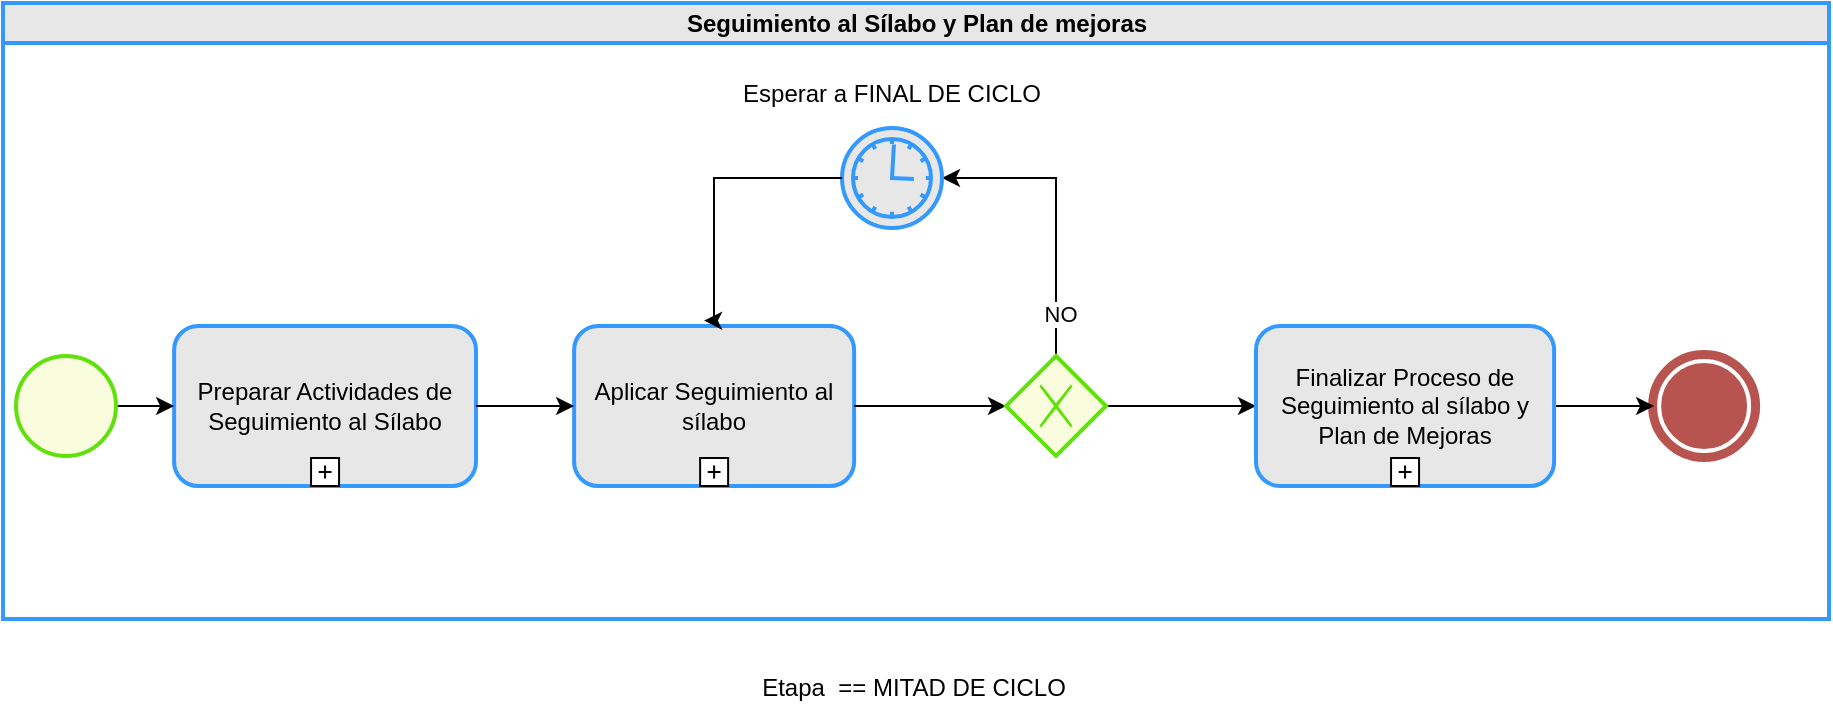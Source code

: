 <mxfile version="13.7.3" type="device" pages="5"><diagram id="IKxGH2UoOWQWnltnmnks" name="Seguimiento al sílabo y Plan de mejoras"><mxGraphModel dx="2322" dy="816" grid="1" gridSize="10" guides="1" tooltips="1" connect="1" arrows="1" fold="1" page="1" pageScale="1" pageWidth="1100" pageHeight="850" math="0" shadow="0"><root><mxCell id="0"/><mxCell id="1" parent="0"/><mxCell id="EH-YLHYIitypVHS_qxho-3" value="" style="edgeStyle=orthogonalEdgeStyle;rounded=0;orthogonalLoop=1;jettySize=auto;html=1;" edge="1" parent="1" source="OhJ2jLajbftN1xeP7L_5-28"><mxGeometry relative="1" as="geometry"><mxPoint x="520.0" y="725" as="targetPoint"/></mxGeometry></mxCell><mxCell id="OhJ2jLajbftN1xeP7L_5-30" value="" style="edgeStyle=orthogonalEdgeStyle;rounded=0;orthogonalLoop=1;jettySize=auto;html=1;" edge="1" parent="1" source="OhJ2jLajbftN1xeP7L_5-25"><mxGeometry relative="1" as="geometry"><mxPoint x="280.0" y="725" as="targetPoint"/></mxGeometry></mxCell><mxCell id="MgSODzm9EE8TZpn6pGw8-10" value="Seguimiento al Sílabo y Plan de mejoras" style="swimlane;html=1;horizontal=0;startSize=20;strokeColor=#3399FF;strokeWidth=2;fillColor=#E7E7E7;rotation=90;" vertex="1" parent="1"><mxGeometry x="-554" y="-174" width="308" height="913" as="geometry"/></mxCell><mxCell id="a1gB9JvP8YPTbGxJDpz3-1" value="Preparar Actividades de Seguimiento al Sílabo" style="html=1;whiteSpace=wrap;rounded=1;dropTarget=0;strokeWidth=2;fillColor=#E7E7E7;strokeColor=#3399FF;" vertex="1" parent="MgSODzm9EE8TZpn6pGw8-10"><mxGeometry x="-216.94" y="464" width="150.94" height="80" as="geometry"/></mxCell><mxCell id="a1gB9JvP8YPTbGxJDpz3-2" value="" style="html=1;shape=plus;outlineConnect=0;" vertex="1" parent="a1gB9JvP8YPTbGxJDpz3-1"><mxGeometry x="0.5" y="1" width="14" height="14" relative="1" as="geometry"><mxPoint x="-7" y="-14" as="offset"/></mxGeometry></mxCell><mxCell id="qiOkkO3MR0LuPnzLeqQk-10" style="edgeStyle=orthogonalEdgeStyle;rounded=0;orthogonalLoop=1;jettySize=auto;html=1;entryX=0;entryY=0.5;entryDx=0;entryDy=0;" edge="1" parent="MgSODzm9EE8TZpn6pGw8-10" source="m_9Prw_WWTs4vuEKsl4U-1" target="a1gB9JvP8YPTbGxJDpz3-1"><mxGeometry relative="1" as="geometry"/></mxCell><mxCell id="m_9Prw_WWTs4vuEKsl4U-1" value="" style="shape=mxgraph.bpmn.shape;html=1;verticalLabelPosition=bottom;labelBackgroundColor=#ffffff;verticalAlign=top;align=center;perimeter=ellipsePerimeter;outlineConnect=0;outline=standard;symbol=general;strokeColor=#60e10b;fillColor=#F9FDDD;strokeWidth=2;" vertex="1" parent="MgSODzm9EE8TZpn6pGw8-10"><mxGeometry x="-296.0" y="479" width="50" height="50" as="geometry"/></mxCell><mxCell id="MgSODzm9EE8TZpn6pGw8-3" value="Aplicar Seguimiento al sílabo" style="html=1;whiteSpace=wrap;rounded=1;dropTarget=0;strokeWidth=2;fillColor=#E7E7E7;strokeColor=#3399FF;" vertex="1" parent="MgSODzm9EE8TZpn6pGw8-10"><mxGeometry x="-16.94" y="464" width="140" height="80" as="geometry"/></mxCell><mxCell id="MgSODzm9EE8TZpn6pGw8-4" value="" style="html=1;shape=plus;outlineConnect=0;" vertex="1" parent="MgSODzm9EE8TZpn6pGw8-3"><mxGeometry x="0.5" y="1" width="14" height="14" relative="1" as="geometry"><mxPoint x="-7" y="-14" as="offset"/></mxGeometry></mxCell><mxCell id="MgSODzm9EE8TZpn6pGw8-5" value="" style="edgeStyle=orthogonalEdgeStyle;rounded=0;orthogonalLoop=1;jettySize=auto;html=1;" edge="1" parent="MgSODzm9EE8TZpn6pGw8-10" source="a1gB9JvP8YPTbGxJDpz3-1" target="MgSODzm9EE8TZpn6pGw8-3"><mxGeometry relative="1" as="geometry"/></mxCell><mxCell id="m_9Prw_WWTs4vuEKsl4U-2" value="" style="shape=mxgraph.bpmn.shape;html=1;verticalLabelPosition=bottom;labelBackgroundColor=#ffffff;verticalAlign=top;align=center;perimeter=ellipsePerimeter;outlineConnect=0;outline=end;symbol=terminate;strokeWidth=2;strokeColor=#B85450;" vertex="1" parent="MgSODzm9EE8TZpn6pGw8-10"><mxGeometry x="523.06" y="479" width="50" height="50" as="geometry"/></mxCell><mxCell id="MgSODzm9EE8TZpn6pGw8-27" value="" style="edgeStyle=orthogonalEdgeStyle;rounded=0;orthogonalLoop=1;jettySize=auto;html=1;entryX=0;entryY=0.5;entryDx=0;entryDy=0;" edge="1" parent="MgSODzm9EE8TZpn6pGw8-10" source="MgSODzm9EE8TZpn6pGw8-3" target="06LZFn6PJmUg5_n0llEs-1"><mxGeometry relative="1" as="geometry"><mxPoint x="156.0" y="577.0" as="targetPoint"/></mxGeometry></mxCell><mxCell id="qiOkkO3MR0LuPnzLeqQk-3" style="edgeStyle=orthogonalEdgeStyle;rounded=0;orthogonalLoop=1;jettySize=auto;html=1;entryX=1;entryY=0.5;entryDx=0;entryDy=0;" edge="1" parent="MgSODzm9EE8TZpn6pGw8-10" source="06LZFn6PJmUg5_n0llEs-1" target="qiOkkO3MR0LuPnzLeqQk-2"><mxGeometry relative="1" as="geometry"><Array as="points"><mxPoint x="224" y="390"/></Array></mxGeometry></mxCell><mxCell id="qiOkkO3MR0LuPnzLeqQk-6" value="NO" style="edgeLabel;html=1;align=center;verticalAlign=middle;resizable=0;points=[];" vertex="1" connectable="0" parent="qiOkkO3MR0LuPnzLeqQk-3"><mxGeometry x="-0.71" y="-2" relative="1" as="geometry"><mxPoint as="offset"/></mxGeometry></mxCell><mxCell id="qiOkkO3MR0LuPnzLeqQk-9" style="edgeStyle=orthogonalEdgeStyle;rounded=0;orthogonalLoop=1;jettySize=auto;html=1;entryX=0;entryY=0.5;entryDx=0;entryDy=0;" edge="1" parent="MgSODzm9EE8TZpn6pGw8-10" source="06LZFn6PJmUg5_n0llEs-1" target="06LZFn6PJmUg5_n0llEs-2"><mxGeometry relative="1" as="geometry"/></mxCell><mxCell id="06LZFn6PJmUg5_n0llEs-1" value="" style="shape=mxgraph.bpmn.shape;html=1;verticalLabelPosition=bottom;labelBackgroundColor=#ffffff;verticalAlign=top;align=center;perimeter=rhombusPerimeter;background=gateway;outlineConnect=0;outline=none;symbol=exclusiveGw;strokeWidth=2;strokeColor=#60E10B;fillColor=#F9FDDD;" vertex="1" parent="MgSODzm9EE8TZpn6pGw8-10"><mxGeometry x="199" y="479" width="50" height="50" as="geometry"/></mxCell><mxCell id="-aRW57jMmVXtDxW00YLz-3" style="edgeStyle=orthogonalEdgeStyle;rounded=0;orthogonalLoop=1;jettySize=auto;html=1;entryX=0;entryY=0.5;entryDx=0;entryDy=0;" edge="1" parent="MgSODzm9EE8TZpn6pGw8-10" source="06LZFn6PJmUg5_n0llEs-2" target="m_9Prw_WWTs4vuEKsl4U-2"><mxGeometry relative="1" as="geometry"/></mxCell><mxCell id="06LZFn6PJmUg5_n0llEs-2" value="Finalizar Proceso de Seguimiento al sílabo y Plan de Mejoras" style="html=1;whiteSpace=wrap;rounded=1;dropTarget=0;strokeWidth=2;fillColor=#E7E7E7;strokeColor=#3399FF;" vertex="1" parent="MgSODzm9EE8TZpn6pGw8-10"><mxGeometry x="324" y="464" width="149.06" height="80" as="geometry"/></mxCell><mxCell id="06LZFn6PJmUg5_n0llEs-3" value="" style="html=1;shape=plus;outlineConnect=0;" vertex="1" parent="06LZFn6PJmUg5_n0llEs-2"><mxGeometry x="0.5" y="1" width="14" height="14" relative="1" as="geometry"><mxPoint x="-7" y="-14" as="offset"/></mxGeometry></mxCell><mxCell id="3sAE6z21woPDNBN80dIU-1" value="Etapa&amp;nbsp; == MITAD DE CICLO" style="text;html=1;strokeColor=none;fillColor=none;align=center;verticalAlign=middle;whiteSpace=wrap;rounded=0;" vertex="1" parent="MgSODzm9EE8TZpn6pGw8-10"><mxGeometry x="72.94" y="632" width="160" height="25" as="geometry"/></mxCell><mxCell id="qiOkkO3MR0LuPnzLeqQk-2" value="" style="shape=mxgraph.bpmn.shape;html=1;verticalLabelPosition=bottom;labelBackgroundColor=#ffffff;verticalAlign=top;align=center;perimeter=ellipsePerimeter;outlineConnect=0;outline=eventInt;symbol=timer;strokeColor=#3399FF;strokeWidth=2;fillColor=#E7E7E7;" vertex="1" parent="MgSODzm9EE8TZpn6pGw8-10"><mxGeometry x="117" y="365" width="50" height="50" as="geometry"/></mxCell><mxCell id="qiOkkO3MR0LuPnzLeqQk-4" style="edgeStyle=orthogonalEdgeStyle;rounded=0;orthogonalLoop=1;jettySize=auto;html=1;entryX=0.464;entryY=-0.034;entryDx=0;entryDy=0;entryPerimeter=0;" edge="1" parent="MgSODzm9EE8TZpn6pGw8-10" source="qiOkkO3MR0LuPnzLeqQk-2" target="MgSODzm9EE8TZpn6pGw8-3"><mxGeometry relative="1" as="geometry"><mxPoint x="54" y="455" as="targetPoint"/><Array as="points"><mxPoint x="53" y="390"/></Array></mxGeometry></mxCell><mxCell id="qiOkkO3MR0LuPnzLeqQk-5" value="Esperar a FINAL DE CICLO" style="text;html=1;strokeColor=none;fillColor=none;align=center;verticalAlign=middle;whiteSpace=wrap;rounded=0;" vertex="1" parent="MgSODzm9EE8TZpn6pGw8-10"><mxGeometry x="57" y="334" width="170" height="27" as="geometry"/></mxCell></root></mxGraphModel></diagram><diagram id="amFEcNDRbri6bKszqdX0" name="Fase 1"><mxGraphModel dx="1018" dy="680" grid="1" gridSize="10" guides="1" tooltips="1" connect="1" arrows="1" fold="1" page="1" pageScale="1" pageWidth="1100" pageHeight="850" math="0" shadow="0"><root><mxCell id="P_D9ZZ4DqMPUkMfk8NH8-0"/><mxCell id="P_D9ZZ4DqMPUkMfk8NH8-1" parent="P_D9ZZ4DqMPUkMfk8NH8-0"/><mxCell id="JG5h8t1u5iYjXINSatAZ-4" value="&lt;span style=&quot;font-weight: 400&quot;&gt;Preparar Actividades de Seguimiento al Sílabo&lt;/span&gt;" style="swimlane;html=1;childLayout=stackLayout;resizeParent=1;resizeParentMax=0;horizontal=1;startSize=20;horizontalStack=0;" vertex="1" parent="P_D9ZZ4DqMPUkMfk8NH8-1"><mxGeometry x="40" y="40" width="720" height="400" as="geometry"/></mxCell><mxCell id="JG5h8t1u5iYjXINSatAZ-5" value="Dirección de Carrera" style="swimlane;html=1;startSize=20;horizontal=0;" vertex="1" parent="JG5h8t1u5iYjXINSatAZ-4"><mxGeometry y="20" width="720" height="170" as="geometry"/></mxCell><mxCell id="JG5h8t1u5iYjXINSatAZ-17" style="edgeStyle=orthogonalEdgeStyle;rounded=0;orthogonalLoop=1;jettySize=auto;html=1;" edge="1" parent="JG5h8t1u5iYjXINSatAZ-5" source="JG5h8t1u5iYjXINSatAZ-11" target="JG5h8t1u5iYjXINSatAZ-9"><mxGeometry relative="1" as="geometry"/></mxCell><mxCell id="JG5h8t1u5iYjXINSatAZ-11" value="" style="shape=mxgraph.bpmn.shape;html=1;verticalLabelPosition=bottom;labelBackgroundColor=#ffffff;verticalAlign=top;align=center;perimeter=ellipsePerimeter;outlineConnect=0;outline=standard;symbol=general;strokeColor=#60e10b;fillColor=#F9FDDD;strokeWidth=2;" vertex="1" parent="JG5h8t1u5iYjXINSatAZ-5"><mxGeometry x="40" y="60" width="50" height="50" as="geometry"/></mxCell><mxCell id="JG5h8t1u5iYjXINSatAZ-9" value="Notificar a los Docentes Asignados" style="html=1;whiteSpace=wrap;rounded=1;dropTarget=0;strokeWidth=2;strokeColor=#3399FF;fillColor=#E7E7E7;" vertex="1" parent="JG5h8t1u5iYjXINSatAZ-5"><mxGeometry x="180" y="40" width="120" height="90" as="geometry"/></mxCell><mxCell id="JG5h8t1u5iYjXINSatAZ-10" value="" style="shape=mxgraph.bpmn.user_task;html=1;outlineConnect=0;fontFamily=Helvetica;fontSize=12;fontColor=#000000;align=center;strokeColor=#3399FF;fillColor=#ffffff;" vertex="1" parent="JG5h8t1u5iYjXINSatAZ-9"><mxGeometry width="20" height="14" relative="1" as="geometry"><mxPoint x="7" y="7" as="offset"/></mxGeometry></mxCell><mxCell id="yJfCcHXI1jFKEwZGamxN-0" value="Listado de Docentes" style="text;html=1;strokeColor=none;fillColor=none;align=center;verticalAlign=middle;whiteSpace=wrap;rounded=0;" vertex="1" parent="JG5h8t1u5iYjXINSatAZ-5"><mxGeometry x="32.5" y="120" width="65" height="20" as="geometry"/></mxCell><mxCell id="JG5h8t1u5iYjXINSatAZ-6" value="Comisión de Evaluación Interna" style="swimlane;html=1;startSize=20;horizontal=0;" vertex="1" parent="JG5h8t1u5iYjXINSatAZ-4"><mxGeometry y="190" width="720" height="210" as="geometry"/></mxCell><mxCell id="JG5h8t1u5iYjXINSatAZ-20" style="edgeStyle=orthogonalEdgeStyle;rounded=0;orthogonalLoop=1;jettySize=auto;html=1;" edge="1" parent="JG5h8t1u5iYjXINSatAZ-6" source="JG5h8t1u5iYjXINSatAZ-14" target="JG5h8t1u5iYjXINSatAZ-16"><mxGeometry relative="1" as="geometry"/></mxCell><mxCell id="JG5h8t1u5iYjXINSatAZ-19" style="edgeStyle=orthogonalEdgeStyle;rounded=0;orthogonalLoop=1;jettySize=auto;html=1;entryX=0;entryY=0.5;entryDx=0;entryDy=0;" edge="1" parent="JG5h8t1u5iYjXINSatAZ-6" source="JG5h8t1u5iYjXINSatAZ-12" target="JG5h8t1u5iYjXINSatAZ-14"><mxGeometry relative="1" as="geometry"/></mxCell><mxCell id="JG5h8t1u5iYjXINSatAZ-12" value="Planificar Actividades" style="html=1;whiteSpace=wrap;rounded=1;dropTarget=0;fillColor=#e7e7e7;strokeWidth=2;strokeColor=#3399FF;" vertex="1" parent="JG5h8t1u5iYjXINSatAZ-6"><mxGeometry x="180" y="60" width="120" height="90" as="geometry"/></mxCell><mxCell id="JG5h8t1u5iYjXINSatAZ-13" value="" style="shape=mxgraph.bpmn.manual_task;html=1;outlineConnect=0;fontFamily=Helvetica;fontSize=12;fontColor=#000000;align=center;fillColor=#ffffff;strokeColor=#3399FF;" vertex="1" parent="JG5h8t1u5iYjXINSatAZ-12"><mxGeometry width="20" height="14" relative="1" as="geometry"><mxPoint x="7" y="7" as="offset"/></mxGeometry></mxCell><mxCell id="JG5h8t1u5iYjXINSatAZ-14" value="Socializar Actividades a Realizar entre Asignados" style="html=1;whiteSpace=wrap;rounded=1;dropTarget=0;fillColor=#e7e7e7;strokeWidth=2;strokeColor=#3399FF;" vertex="1" parent="JG5h8t1u5iYjXINSatAZ-6"><mxGeometry x="390" y="60" width="120" height="90" as="geometry"/></mxCell><mxCell id="JG5h8t1u5iYjXINSatAZ-15" value="" style="shape=mxgraph.bpmn.manual_task;html=1;outlineConnect=0;fontFamily=Helvetica;fontSize=12;fontColor=#000000;align=center;fillColor=#ffffff;strokeColor=#3399FF;" vertex="1" parent="JG5h8t1u5iYjXINSatAZ-14"><mxGeometry width="20" height="14" relative="1" as="geometry"><mxPoint x="7" y="7" as="offset"/></mxGeometry></mxCell><mxCell id="JG5h8t1u5iYjXINSatAZ-16" value="" style="shape=mxgraph.bpmn.shape;html=1;verticalLabelPosition=bottom;labelBackgroundColor=#ffffff;verticalAlign=top;align=center;perimeter=ellipsePerimeter;outlineConnect=0;outline=end;symbol=general;fillColor=#f8cecc;strokeColor=#B85450;" vertex="1" parent="JG5h8t1u5iYjXINSatAZ-6"><mxGeometry x="610" y="80" width="50" height="50" as="geometry"/></mxCell><mxCell id="JG5h8t1u5iYjXINSatAZ-18" style="edgeStyle=orthogonalEdgeStyle;rounded=0;orthogonalLoop=1;jettySize=auto;html=1;entryX=0.5;entryY=0;entryDx=0;entryDy=0;" edge="1" parent="JG5h8t1u5iYjXINSatAZ-4" source="JG5h8t1u5iYjXINSatAZ-9" target="JG5h8t1u5iYjXINSatAZ-12"><mxGeometry relative="1" as="geometry"/></mxCell></root></mxGraphModel></diagram><diagram id="3xzWIu3tkLYyPkEMBDUt" name="Fase 2"><mxGraphModel dx="2037" dy="1360" grid="1" gridSize="10" guides="1" tooltips="1" connect="1" arrows="1" fold="1" page="1" pageScale="1" pageWidth="1100" pageHeight="850" math="0" shadow="0"><root><mxCell id="EdDlmXUad3G8Fzqipxfp-0"/><mxCell id="EdDlmXUad3G8Fzqipxfp-1" parent="EdDlmXUad3G8Fzqipxfp-0"/><mxCell id="OvshZUdRW8dz4txFePaL-0" value="&lt;span style=&quot;font-weight: 400&quot;&gt;Aplicar Seguimiento al sílabo&lt;/span&gt;" style="swimlane;html=1;childLayout=stackLayout;resizeParent=1;resizeParentMax=0;horizontal=1;startSize=20;horizontalStack=0;" vertex="1" parent="EdDlmXUad3G8Fzqipxfp-1"><mxGeometry x="40" y="40" width="1930" height="590" as="geometry"/></mxCell><mxCell id="OvshZUdRW8dz4txFePaL-17" value="Dirección de Carrera" style="swimlane;html=1;startSize=20;horizontal=0;" vertex="1" parent="OvshZUdRW8dz4txFePaL-0"><mxGeometry y="20" width="1930" height="190" as="geometry"/></mxCell><mxCell id="64eXDsVTTnfGdq67vqCs-6" value="Seleccionar Estudiantes" style="html=1;whiteSpace=wrap;rounded=1;dropTarget=0;strokeWidth=2;strokeColor=#3399FF;fillColor=#E7E7E7;" vertex="1" parent="OvshZUdRW8dz4txFePaL-17"><mxGeometry x="560" y="40" width="120" height="80" as="geometry"/></mxCell><mxCell id="64eXDsVTTnfGdq67vqCs-7" value="" style="html=1;shape=plus;outlineConnect=0;" vertex="1" parent="64eXDsVTTnfGdq67vqCs-6"><mxGeometry x="0.5" y="1" width="14" height="14" relative="1" as="geometry"><mxPoint x="-7" y="-14" as="offset"/></mxGeometry></mxCell><mxCell id="64eXDsVTTnfGdq67vqCs-34" style="edgeStyle=orthogonalEdgeStyle;rounded=0;orthogonalLoop=1;jettySize=auto;html=1;" edge="1" parent="OvshZUdRW8dz4txFePaL-17" source="64eXDsVTTnfGdq67vqCs-31" target="OvshZUdRW8dz4txFePaL-13"><mxGeometry relative="1" as="geometry"/></mxCell><mxCell id="64eXDsVTTnfGdq67vqCs-31" value="Socializar con Docentes de la carrera el informe de Seguimiento al sílabo" style="html=1;whiteSpace=wrap;rounded=1;dropTarget=0;strokeWidth=2;strokeColor=#3399FF;fillColor=#E7E7E7;" vertex="1" parent="OvshZUdRW8dz4txFePaL-17"><mxGeometry x="1630" y="40" width="145" height="90" as="geometry"/></mxCell><mxCell id="64eXDsVTTnfGdq67vqCs-32" value="" style="shape=mxgraph.bpmn.user_task;html=1;outlineConnect=0;fontFamily=Helvetica;fontSize=12;fontColor=#000000;align=center;strokeColor=#3399FF;fillColor=#ffffff;" vertex="1" parent="64eXDsVTTnfGdq67vqCs-31"><mxGeometry width="20" height="14" relative="1" as="geometry"><mxPoint x="7" y="7" as="offset"/></mxGeometry></mxCell><mxCell id="OvshZUdRW8dz4txFePaL-13" value="" style="shape=mxgraph.bpmn.shape;html=1;verticalLabelPosition=bottom;labelBackgroundColor=#ffffff;verticalAlign=top;align=center;perimeter=ellipsePerimeter;outlineConnect=0;outline=end;symbol=general;fillColor=#f8cecc;strokeColor=#B85450;" vertex="1" parent="OvshZUdRW8dz4txFePaL-17"><mxGeometry x="1870" y="60" width="50" height="50" as="geometry"/></mxCell><mxCell id="OvshZUdRW8dz4txFePaL-1" value="Comisión de Evaluación Interna" style="swimlane;html=1;startSize=20;horizontal=0;" vertex="1" parent="OvshZUdRW8dz4txFePaL-0"><mxGeometry y="210" width="1930" height="210" as="geometry"/></mxCell><mxCell id="OvshZUdRW8dz4txFePaL-18" style="edgeStyle=orthogonalEdgeStyle;rounded=0;orthogonalLoop=1;jettySize=auto;html=1;" edge="1" parent="OvshZUdRW8dz4txFePaL-1" source="OvshZUdRW8dz4txFePaL-19" target="OvshZUdRW8dz4txFePaL-20"><mxGeometry relative="1" as="geometry"/></mxCell><mxCell id="64eXDsVTTnfGdq67vqCs-11" value="Etapa&amp;nbsp; == MITAD DE CICLO" style="text;html=1;strokeColor=none;fillColor=none;align=center;verticalAlign=middle;whiteSpace=wrap;rounded=0;" vertex="1" parent="OvshZUdRW8dz4txFePaL-1"><mxGeometry x="730" y="50" width="160" height="25" as="geometry"/></mxCell><mxCell id="64eXDsVTTnfGdq67vqCs-12" value="Socializar Indicaciones Generales sobre la aplicación del Proceso" style="html=1;whiteSpace=wrap;rounded=1;dropTarget=0;strokeWidth=2;strokeColor=#3399FF;fillColor=#E7E7E7;" vertex="1" parent="OvshZUdRW8dz4txFePaL-1"><mxGeometry x="1030" y="55" width="145" height="90" as="geometry"/></mxCell><mxCell id="64eXDsVTTnfGdq67vqCs-13" value="" style="shape=mxgraph.bpmn.manual_task;html=1;outlineConnect=0;fontFamily=Helvetica;fontSize=12;fontColor=#000000;align=center;strokeColor=#3399FF;fillColor=#ffffff;" vertex="1" parent="64eXDsVTTnfGdq67vqCs-12"><mxGeometry width="20" height="14" relative="1" as="geometry"><mxPoint x="7" y="7" as="offset"/></mxGeometry></mxCell><mxCell id="64eXDsVTTnfGdq67vqCs-14" value="SI" style="edgeStyle=orthogonalEdgeStyle;rounded=0;orthogonalLoop=1;jettySize=auto;html=1;" edge="1" parent="OvshZUdRW8dz4txFePaL-1" source="64eXDsVTTnfGdq67vqCs-9" target="64eXDsVTTnfGdq67vqCs-12"><mxGeometry relative="1" as="geometry"/></mxCell><mxCell id="64eXDsVTTnfGdq67vqCs-9" value="" style="shape=mxgraph.bpmn.shape;html=1;verticalLabelPosition=bottom;labelBackgroundColor=#ffffff;verticalAlign=top;align=center;perimeter=rhombusPerimeter;background=gateway;outlineConnect=0;outline=none;symbol=exclusiveGw;strokeWidth=2;strokeColor=#60E10B;fillColor=#F9FDDD;" vertex="1" parent="OvshZUdRW8dz4txFePaL-1"><mxGeometry x="870" y="75" width="50" height="50" as="geometry"/></mxCell><mxCell id="64eXDsVTTnfGdq67vqCs-23" value="Tabular la aplicación del Seguimiento al sílabo" style="html=1;whiteSpace=wrap;rounded=1;dropTarget=0;strokeWidth=2;strokeColor=#3399FF;fillColor=#E7E7E7;" vertex="1" parent="OvshZUdRW8dz4txFePaL-1"><mxGeometry x="1240" y="60" width="145" height="90" as="geometry"/></mxCell><mxCell id="64eXDsVTTnfGdq67vqCs-24" value="" style="shape=mxgraph.bpmn.user_task;html=1;outlineConnect=0;fontFamily=Helvetica;fontSize=12;fontColor=#000000;align=center;strokeColor=#3399FF;fillColor=#ffffff;" vertex="1" parent="64eXDsVTTnfGdq67vqCs-23"><mxGeometry width="20" height="14" relative="1" as="geometry"><mxPoint x="7" y="7" as="offset"/></mxGeometry></mxCell><mxCell id="OvshZUdRW8dz4txFePaL-20" value="Elaborar las Fichas de Seguimiento al sílabo" style="html=1;whiteSpace=wrap;rounded=1;dropTarget=0;strokeWidth=2;strokeColor=#3399FF;fillColor=#E7E7E7;" vertex="1" parent="OvshZUdRW8dz4txFePaL-1"><mxGeometry x="150" y="60" width="140" height="90" as="geometry"/></mxCell><mxCell id="OvshZUdRW8dz4txFePaL-21" value="" style="shape=mxgraph.bpmn.user_task;html=1;outlineConnect=0;fontFamily=Helvetica;fontSize=12;fontColor=#000000;align=center;strokeColor=#3399FF;fillColor=#ffffff;" vertex="1" parent="OvshZUdRW8dz4txFePaL-20"><mxGeometry width="20" height="14" relative="1" as="geometry"><mxPoint x="7" y="7" as="offset"/></mxGeometry></mxCell><mxCell id="OvshZUdRW8dz4txFePaL-19" value="" style="shape=mxgraph.bpmn.shape;html=1;verticalLabelPosition=bottom;labelBackgroundColor=#ffffff;verticalAlign=top;align=center;perimeter=ellipsePerimeter;outlineConnect=0;outline=standard;symbol=general;strokeColor=#60e10b;fillColor=#F9FDDD;strokeWidth=2;" vertex="1" parent="OvshZUdRW8dz4txFePaL-1"><mxGeometry x="50" y="80" width="50" height="50" as="geometry"/></mxCell><mxCell id="T1BzG6nxa5G7d_OFIiKP-0" value="Elaborar Solicitud para la convocatorio de estudiantes" style="html=1;whiteSpace=wrap;rounded=1;dropTarget=0;strokeWidth=2;strokeColor=#3399FF;fillColor=#E7E7E7;" vertex="1" parent="OvshZUdRW8dz4txFePaL-1"><mxGeometry x="350" y="60" width="140" height="90" as="geometry"/></mxCell><mxCell id="T1BzG6nxa5G7d_OFIiKP-1" value="" style="shape=mxgraph.bpmn.user_task;html=1;outlineConnect=0;fontFamily=Helvetica;fontSize=12;fontColor=#000000;align=center;strokeColor=#3399FF;fillColor=#ffffff;" vertex="1" parent="T1BzG6nxa5G7d_OFIiKP-0"><mxGeometry width="20" height="14" relative="1" as="geometry"><mxPoint x="7" y="7" as="offset"/></mxGeometry></mxCell><mxCell id="T1BzG6nxa5G7d_OFIiKP-3" value="Enviar Solicitud para la Convocatoria de estudiantes" style="html=1;whiteSpace=wrap;rounded=1;dropTarget=0;strokeWidth=2;strokeColor=#3399FF;fillColor=#E7E7E7;" vertex="1" parent="OvshZUdRW8dz4txFePaL-1"><mxGeometry x="550" y="60" width="140" height="90" as="geometry"/></mxCell><mxCell id="T1BzG6nxa5G7d_OFIiKP-4" value="" style="shape=mxgraph.bpmn.user_task;html=1;outlineConnect=0;fontFamily=Helvetica;fontSize=12;fontColor=#000000;align=center;strokeColor=#3399FF;fillColor=#ffffff;" vertex="1" parent="T1BzG6nxa5G7d_OFIiKP-3"><mxGeometry width="20" height="14" relative="1" as="geometry"><mxPoint x="7" y="7" as="offset"/></mxGeometry></mxCell><mxCell id="64eXDsVTTnfGdq67vqCs-25" value="Elaborar Informe de Seguimiento al Sílabo" style="html=1;whiteSpace=wrap;rounded=1;dropTarget=0;strokeWidth=2;strokeColor=#3399FF;fillColor=#E7E7E7;" vertex="1" parent="OvshZUdRW8dz4txFePaL-1"><mxGeometry x="1440" y="60" width="145" height="90" as="geometry"/></mxCell><mxCell id="64eXDsVTTnfGdq67vqCs-26" value="" style="shape=mxgraph.bpmn.user_task;html=1;outlineConnect=0;fontFamily=Helvetica;fontSize=12;fontColor=#000000;align=center;strokeColor=#3399FF;fillColor=#ffffff;" vertex="1" parent="64eXDsVTTnfGdq67vqCs-25"><mxGeometry width="20" height="14" relative="1" as="geometry"><mxPoint x="7" y="7" as="offset"/></mxGeometry></mxCell><mxCell id="64eXDsVTTnfGdq67vqCs-28" value="Enviar Informe de Seguimiento al sílabo" style="html=1;whiteSpace=wrap;rounded=1;dropTarget=0;strokeWidth=2;strokeColor=#3399FF;fillColor=#E7E7E7;" vertex="1" parent="OvshZUdRW8dz4txFePaL-1"><mxGeometry x="1630" y="60" width="145" height="90" as="geometry"/></mxCell><mxCell id="64eXDsVTTnfGdq67vqCs-29" value="" style="shape=mxgraph.bpmn.user_task;html=1;outlineConnect=0;fontFamily=Helvetica;fontSize=12;fontColor=#000000;align=center;strokeColor=#3399FF;fillColor=#ffffff;" vertex="1" parent="64eXDsVTTnfGdq67vqCs-28"><mxGeometry width="20" height="14" relative="1" as="geometry"><mxPoint x="7" y="7" as="offset"/></mxGeometry></mxCell><mxCell id="689Z4QZuu5UgSEIMOeju-0" value="Cronograma de Actividades" style="text;html=1;strokeColor=none;fillColor=none;align=center;verticalAlign=middle;whiteSpace=wrap;rounded=0;" vertex="1" parent="OvshZUdRW8dz4txFePaL-1"><mxGeometry x="25" y="140" width="100" height="20" as="geometry"/></mxCell><mxCell id="T1BzG6nxa5G7d_OFIiKP-2" value="" style="edgeStyle=orthogonalEdgeStyle;rounded=0;orthogonalLoop=1;jettySize=auto;html=1;" edge="1" parent="OvshZUdRW8dz4txFePaL-1" source="OvshZUdRW8dz4txFePaL-20" target="T1BzG6nxa5G7d_OFIiKP-0"><mxGeometry relative="1" as="geometry"/></mxCell><mxCell id="T1BzG6nxa5G7d_OFIiKP-5" value="" style="edgeStyle=orthogonalEdgeStyle;rounded=0;orthogonalLoop=1;jettySize=auto;html=1;" edge="1" parent="OvshZUdRW8dz4txFePaL-1" source="T1BzG6nxa5G7d_OFIiKP-0" target="T1BzG6nxa5G7d_OFIiKP-3"><mxGeometry relative="1" as="geometry"/></mxCell><mxCell id="64eXDsVTTnfGdq67vqCs-27" value="" style="edgeStyle=orthogonalEdgeStyle;rounded=0;orthogonalLoop=1;jettySize=auto;html=1;" edge="1" parent="OvshZUdRW8dz4txFePaL-1" source="64eXDsVTTnfGdq67vqCs-23" target="64eXDsVTTnfGdq67vqCs-25"><mxGeometry relative="1" as="geometry"/></mxCell><mxCell id="64eXDsVTTnfGdq67vqCs-30" value="" style="edgeStyle=orthogonalEdgeStyle;rounded=0;orthogonalLoop=1;jettySize=auto;html=1;" edge="1" parent="OvshZUdRW8dz4txFePaL-1" source="64eXDsVTTnfGdq67vqCs-25" target="64eXDsVTTnfGdq67vqCs-28"><mxGeometry relative="1" as="geometry"/></mxCell><mxCell id="OvshZUdRW8dz4txFePaL-6" value="Estudiante" style="swimlane;html=1;startSize=20;horizontal=0;" vertex="1" parent="OvshZUdRW8dz4txFePaL-0"><mxGeometry y="420" width="1930" height="170" as="geometry"/></mxCell><mxCell id="OvshZUdRW8dz4txFePaL-8" style="edgeStyle=orthogonalEdgeStyle;rounded=0;orthogonalLoop=1;jettySize=auto;html=1;entryX=0;entryY=0.5;entryDx=0;entryDy=0;" edge="1" parent="OvshZUdRW8dz4txFePaL-6" source="OvshZUdRW8dz4txFePaL-9"><mxGeometry relative="1" as="geometry"><mxPoint x="390" y="105" as="targetPoint"/></mxGeometry></mxCell><mxCell id="64eXDsVTTnfGdq67vqCs-15" value="Seleccionar Sílabo a Calificar" style="html=1;whiteSpace=wrap;rounded=1;dropTarget=0;strokeWidth=2;strokeColor=#3399FF;fillColor=#E7E7E7;" vertex="1" parent="OvshZUdRW8dz4txFePaL-6"><mxGeometry x="1030" y="40" width="145" height="90" as="geometry"/></mxCell><mxCell id="64eXDsVTTnfGdq67vqCs-16" value="" style="shape=mxgraph.bpmn.manual_task;html=1;outlineConnect=0;fontFamily=Helvetica;fontSize=12;fontColor=#000000;align=center;strokeColor=#3399FF;fillColor=#ffffff;" vertex="1" parent="64eXDsVTTnfGdq67vqCs-15"><mxGeometry width="20" height="14" relative="1" as="geometry"><mxPoint x="7" y="7" as="offset"/></mxGeometry></mxCell><mxCell id="64eXDsVTTnfGdq67vqCs-21" value="" style="edgeStyle=orthogonalEdgeStyle;rounded=0;orthogonalLoop=1;jettySize=auto;html=1;" edge="1" parent="OvshZUdRW8dz4txFePaL-6" source="64eXDsVTTnfGdq67vqCs-15" target="64eXDsVTTnfGdq67vqCs-19"><mxGeometry relative="1" as="geometry"/></mxCell><mxCell id="64eXDsVTTnfGdq67vqCs-19" value="Calificar Sílabo Seleccionado" style="html=1;whiteSpace=wrap;rounded=1;dropTarget=0;strokeWidth=2;strokeColor=#3399FF;fillColor=#E7E7E7;" vertex="1" parent="OvshZUdRW8dz4txFePaL-6"><mxGeometry x="1240" y="40" width="145" height="90" as="geometry"/></mxCell><mxCell id="64eXDsVTTnfGdq67vqCs-20" value="" style="shape=mxgraph.bpmn.manual_task;html=1;outlineConnect=0;fontFamily=Helvetica;fontSize=12;fontColor=#000000;align=center;strokeColor=#3399FF;fillColor=#ffffff;" vertex="1" parent="64eXDsVTTnfGdq67vqCs-19"><mxGeometry width="20" height="14" relative="1" as="geometry"><mxPoint x="7" y="7" as="offset"/></mxGeometry></mxCell><mxCell id="64eXDsVTTnfGdq67vqCs-8" style="edgeStyle=orthogonalEdgeStyle;rounded=0;orthogonalLoop=1;jettySize=auto;html=1;entryX=0.5;entryY=1;entryDx=0;entryDy=0;" edge="1" parent="OvshZUdRW8dz4txFePaL-0" source="T1BzG6nxa5G7d_OFIiKP-3" target="64eXDsVTTnfGdq67vqCs-7"><mxGeometry relative="1" as="geometry"/></mxCell><mxCell id="64eXDsVTTnfGdq67vqCs-10" style="edgeStyle=orthogonalEdgeStyle;rounded=0;orthogonalLoop=1;jettySize=auto;html=1;" edge="1" parent="OvshZUdRW8dz4txFePaL-0" source="64eXDsVTTnfGdq67vqCs-6" target="64eXDsVTTnfGdq67vqCs-9"><mxGeometry relative="1" as="geometry"/></mxCell><mxCell id="64eXDsVTTnfGdq67vqCs-17" value="NO" style="edgeStyle=orthogonalEdgeStyle;rounded=0;orthogonalLoop=1;jettySize=auto;html=1;" edge="1" parent="OvshZUdRW8dz4txFePaL-0" source="64eXDsVTTnfGdq67vqCs-9"><mxGeometry x="-0.706" relative="1" as="geometry"><mxPoint x="1031" y="505" as="targetPoint"/><Array as="points"><mxPoint x="895" y="505"/><mxPoint x="1031" y="505"/></Array><mxPoint as="offset"/></mxGeometry></mxCell><mxCell id="64eXDsVTTnfGdq67vqCs-18" style="edgeStyle=orthogonalEdgeStyle;rounded=0;orthogonalLoop=1;jettySize=auto;html=1;" edge="1" parent="OvshZUdRW8dz4txFePaL-0" source="64eXDsVTTnfGdq67vqCs-12" target="64eXDsVTTnfGdq67vqCs-15"><mxGeometry relative="1" as="geometry"/></mxCell><mxCell id="64eXDsVTTnfGdq67vqCs-22" style="edgeStyle=orthogonalEdgeStyle;rounded=0;orthogonalLoop=1;jettySize=auto;html=1;entryX=0.5;entryY=1;entryDx=0;entryDy=0;exitX=0.5;exitY=0;exitDx=0;exitDy=0;" edge="1" parent="OvshZUdRW8dz4txFePaL-0" source="64eXDsVTTnfGdq67vqCs-19" target="64eXDsVTTnfGdq67vqCs-23"><mxGeometry relative="1" as="geometry"><mxPoint x="1450" y="360" as="targetPoint"/><Array as="points"><mxPoint x="1313" y="420"/><mxPoint x="1313" y="360"/></Array></mxGeometry></mxCell><mxCell id="64eXDsVTTnfGdq67vqCs-33" value="" style="edgeStyle=orthogonalEdgeStyle;rounded=0;orthogonalLoop=1;jettySize=auto;html=1;" edge="1" parent="OvshZUdRW8dz4txFePaL-0" source="64eXDsVTTnfGdq67vqCs-28" target="64eXDsVTTnfGdq67vqCs-31"><mxGeometry relative="1" as="geometry"/></mxCell><mxCell id="zlmlbZBMnT0FQiXK_jgi-5" value="Seleccionar Estudiantes" style="swimlane;html=1;childLayout=stackLayout;resizeParent=1;resizeParentMax=0;horizontal=1;startSize=20;horizontalStack=0;strokeColor=#3399FF;strokeWidth=2;fillColor=#E7E7E7;" vertex="1" parent="EdDlmXUad3G8Fzqipxfp-1"><mxGeometry x="40" y="690" width="1020" height="350" as="geometry"/></mxCell><mxCell id="zlmlbZBMnT0FQiXK_jgi-6" value="Dirección de Carrera" style="swimlane;html=1;startSize=20;horizontal=0;" vertex="1" parent="zlmlbZBMnT0FQiXK_jgi-5"><mxGeometry y="20" width="1020" height="330" as="geometry"/></mxCell><mxCell id="zlmlbZBMnT0FQiXK_jgi-18" style="edgeStyle=orthogonalEdgeStyle;rounded=0;orthogonalLoop=1;jettySize=auto;html=1;entryX=0;entryY=0.5;entryDx=0;entryDy=0;" edge="1" parent="zlmlbZBMnT0FQiXK_jgi-6" source="zlmlbZBMnT0FQiXK_jgi-9" target="zlmlbZBMnT0FQiXK_jgi-16"><mxGeometry relative="1" as="geometry"/></mxCell><mxCell id="zlmlbZBMnT0FQiXK_jgi-24" value="SI" style="edgeStyle=orthogonalEdgeStyle;rounded=0;orthogonalLoop=1;jettySize=auto;html=1;entryX=0;entryY=0.5;entryDx=0;entryDy=0;" edge="1" parent="zlmlbZBMnT0FQiXK_jgi-6" source="zlmlbZBMnT0FQiXK_jgi-16" target="zlmlbZBMnT0FQiXK_jgi-20"><mxGeometry x="0.349" relative="1" as="geometry"><Array as="points"><mxPoint x="185" y="75"/></Array><mxPoint as="offset"/></mxGeometry></mxCell><mxCell id="zlmlbZBMnT0FQiXK_jgi-25" style="edgeStyle=orthogonalEdgeStyle;rounded=0;orthogonalLoop=1;jettySize=auto;html=1;" edge="1" parent="zlmlbZBMnT0FQiXK_jgi-6" source="zlmlbZBMnT0FQiXK_jgi-16" target="zlmlbZBMnT0FQiXK_jgi-22"><mxGeometry relative="1" as="geometry"><Array as="points"><mxPoint x="185" y="280"/></Array></mxGeometry></mxCell><mxCell id="zlmlbZBMnT0FQiXK_jgi-28" value="NO" style="edgeLabel;html=1;align=center;verticalAlign=middle;resizable=0;points=[];" vertex="1" connectable="0" parent="zlmlbZBMnT0FQiXK_jgi-25"><mxGeometry x="0.1" y="2" relative="1" as="geometry"><mxPoint as="offset"/></mxGeometry></mxCell><mxCell id="zlmlbZBMnT0FQiXK_jgi-20" value="Consultar información académica de los estudiantes" style="html=1;whiteSpace=wrap;rounded=1;dropTarget=0;strokeWidth=2;strokeColor=#3399FF;fillColor=#E7E7E7;" vertex="1" parent="zlmlbZBMnT0FQiXK_jgi-6"><mxGeometry x="295" y="30" width="145" height="90" as="geometry"/></mxCell><mxCell id="zlmlbZBMnT0FQiXK_jgi-21" value="" style="shape=mxgraph.bpmn.user_task;html=1;outlineConnect=0;fontFamily=Helvetica;fontSize=12;fontColor=#000000;align=center;strokeColor=#3399FF;fillColor=#ffffff;" vertex="1" parent="zlmlbZBMnT0FQiXK_jgi-20"><mxGeometry width="20" height="14" relative="1" as="geometry"><mxPoint x="7" y="7" as="offset"/></mxGeometry></mxCell><mxCell id="zlmlbZBMnT0FQiXK_jgi-26" value="Etapa&amp;nbsp; == MITAD DE CICLO" style="text;html=1;strokeColor=none;fillColor=none;align=center;verticalAlign=middle;whiteSpace=wrap;rounded=0;" vertex="1" parent="zlmlbZBMnT0FQiXK_jgi-6"><mxGeometry x="200" y="170" width="160" height="25" as="geometry"/></mxCell><mxCell id="64eXDsVTTnfGdq67vqCs-0" value="" style="shape=mxgraph.bpmn.shape;html=1;verticalLabelPosition=bottom;labelBackgroundColor=#ffffff;verticalAlign=top;align=center;perimeter=ellipsePerimeter;outlineConnect=0;outline=end;symbol=general;fillColor=#f8cecc;strokeColor=#B85450;" vertex="1" parent="zlmlbZBMnT0FQiXK_jgi-6"><mxGeometry x="940" y="157.5" width="50" height="50" as="geometry"/></mxCell><mxCell id="zlmlbZBMnT0FQiXK_jgi-9" value="" style="shape=mxgraph.bpmn.shape;html=1;verticalLabelPosition=bottom;labelBackgroundColor=#ffffff;verticalAlign=top;align=center;perimeter=ellipsePerimeter;outlineConnect=0;outline=standard;symbol=general;strokeWidth=2;strokeColor=#60E10B;fillColor=#F9FDDD;" vertex="1" parent="zlmlbZBMnT0FQiXK_jgi-6"><mxGeometry x="50" y="170" width="50" height="50" as="geometry"/></mxCell><mxCell id="zlmlbZBMnT0FQiXK_jgi-16" value="" style="shape=mxgraph.bpmn.shape;html=1;verticalLabelPosition=bottom;labelBackgroundColor=#ffffff;verticalAlign=top;align=center;perimeter=rhombusPerimeter;background=gateway;outlineConnect=0;outline=none;symbol=exclusiveGw;strokeWidth=2;strokeColor=#60E10B;fillColor=#F9FDDD;" vertex="1" parent="zlmlbZBMnT0FQiXK_jgi-6"><mxGeometry x="160" y="170" width="50" height="50" as="geometry"/></mxCell><mxCell id="64eXDsVTTnfGdq67vqCs-1" style="edgeStyle=orthogonalEdgeStyle;rounded=0;orthogonalLoop=1;jettySize=auto;html=1;" edge="1" parent="zlmlbZBMnT0FQiXK_jgi-6" source="zlmlbZBMnT0FQiXK_jgi-32" target="64eXDsVTTnfGdq67vqCs-0"><mxGeometry relative="1" as="geometry"/></mxCell><mxCell id="zlmlbZBMnT0FQiXK_jgi-32" value="Notificar Estudiantes Seleccionados" style="html=1;whiteSpace=wrap;rounded=1;dropTarget=0;strokeWidth=2;strokeColor=#3399FF;fillColor=#E7E7E7;" vertex="1" parent="zlmlbZBMnT0FQiXK_jgi-6"><mxGeometry x="720" y="137.5" width="145" height="90" as="geometry"/></mxCell><mxCell id="zlmlbZBMnT0FQiXK_jgi-33" value="" style="shape=mxgraph.bpmn.manual_task;html=1;outlineConnect=0;fontFamily=Helvetica;fontSize=12;fontColor=#000000;align=center;strokeColor=#3399FF;fillColor=#ffffff;" vertex="1" parent="zlmlbZBMnT0FQiXK_jgi-32"><mxGeometry width="20" height="14" relative="1" as="geometry"><mxPoint x="7" y="7" as="offset"/></mxGeometry></mxCell><mxCell id="zlmlbZBMnT0FQiXK_jgi-10" value="Etapa" style="text;html=1;strokeColor=none;fillColor=none;align=center;verticalAlign=middle;whiteSpace=wrap;rounded=0;" vertex="1" parent="zlmlbZBMnT0FQiXK_jgi-6"><mxGeometry x="25" y="220" width="100" height="20" as="geometry"/></mxCell><mxCell id="zlmlbZBMnT0FQiXK_jgi-35" style="edgeStyle=orthogonalEdgeStyle;rounded=0;orthogonalLoop=1;jettySize=auto;html=1;entryX=0.5;entryY=1;entryDx=0;entryDy=0;" edge="1" parent="zlmlbZBMnT0FQiXK_jgi-6" source="zlmlbZBMnT0FQiXK_jgi-22" target="zlmlbZBMnT0FQiXK_jgi-32"><mxGeometry relative="1" as="geometry"/></mxCell><mxCell id="zlmlbZBMnT0FQiXK_jgi-22" value="Seleccionar Estudiantes de la etapa anterior" style="html=1;whiteSpace=wrap;rounded=1;dropTarget=0;strokeWidth=2;strokeColor=#3399FF;fillColor=#E7E7E7;" vertex="1" parent="zlmlbZBMnT0FQiXK_jgi-6"><mxGeometry x="290" y="240" width="150" height="80" as="geometry"/></mxCell><mxCell id="zlmlbZBMnT0FQiXK_jgi-23" value="" style="shape=mxgraph.bpmn.manual_task;html=1;outlineConnect=0;fontFamily=Helvetica;fontSize=12;fontColor=#000000;align=center;strokeColor=#3399FF;fillColor=#ffffff;" vertex="1" parent="zlmlbZBMnT0FQiXK_jgi-22"><mxGeometry width="20" height="14" relative="1" as="geometry"><mxPoint x="7" y="7" as="offset"/></mxGeometry></mxCell><mxCell id="zlmlbZBMnT0FQiXK_jgi-34" style="edgeStyle=orthogonalEdgeStyle;rounded=0;orthogonalLoop=1;jettySize=auto;html=1;" edge="1" parent="EdDlmXUad3G8Fzqipxfp-1" source="zlmlbZBMnT0FQiXK_jgi-29" target="zlmlbZBMnT0FQiXK_jgi-32"><mxGeometry relative="1" as="geometry"/></mxCell><mxCell id="zlmlbZBMnT0FQiXK_jgi-29" value="Seleccionar Estudiantes mejor puntuados del Periodo Académico Anterior" style="html=1;whiteSpace=wrap;rounded=1;dropTarget=0;strokeWidth=2;strokeColor=#3399FF;fillColor=#E7E7E7;" vertex="1" parent="EdDlmXUad3G8Fzqipxfp-1"><mxGeometry x="555" y="740" width="155" height="90" as="geometry"/></mxCell><mxCell id="zlmlbZBMnT0FQiXK_jgi-30" value="" style="shape=mxgraph.bpmn.manual_task;html=1;outlineConnect=0;fontFamily=Helvetica;fontSize=12;fontColor=#000000;align=center;strokeColor=#3399FF;fillColor=#ffffff;" vertex="1" parent="zlmlbZBMnT0FQiXK_jgi-29"><mxGeometry width="20" height="14" relative="1" as="geometry"><mxPoint x="7" y="7" as="offset"/></mxGeometry></mxCell><mxCell id="zlmlbZBMnT0FQiXK_jgi-31" value="" style="edgeStyle=orthogonalEdgeStyle;rounded=0;orthogonalLoop=1;jettySize=auto;html=1;" edge="1" parent="EdDlmXUad3G8Fzqipxfp-1" source="zlmlbZBMnT0FQiXK_jgi-20" target="zlmlbZBMnT0FQiXK_jgi-29"><mxGeometry relative="1" as="geometry"/></mxCell></root></mxGraphModel></diagram><diagram id="rv_aJ_9rtU8gDSoAr01q" name="Fase 3"><mxGraphModel dx="1222" dy="816" grid="1" gridSize="10" guides="1" tooltips="1" connect="1" arrows="1" fold="1" page="1" pageScale="1" pageWidth="1100" pageHeight="850" math="0" shadow="0"><root><mxCell id="YY0sXxnfnJDJvpmlGI9n-0"/><mxCell id="YY0sXxnfnJDJvpmlGI9n-1" parent="YY0sXxnfnJDJvpmlGI9n-0"/><mxCell id="bGeY4BDQRpwg-aWYahSi-0" value="&lt;meta charset=&quot;utf-8&quot;&gt;&lt;span style=&quot;color: rgb(0, 0, 0); font-family: helvetica; font-size: 12px; font-style: normal; font-weight: 400; letter-spacing: normal; text-align: center; text-indent: 0px; text-transform: none; word-spacing: 0px; background-color: rgb(248, 249, 250); display: inline; float: none;&quot;&gt;Finalizar Proceso de Seguimiento al sílabo y Plan de Mejoras&lt;/span&gt;" style="swimlane;html=1;childLayout=stackLayout;resizeParent=1;resizeParentMax=0;horizontal=1;startSize=20;horizontalStack=0;" vertex="1" parent="YY0sXxnfnJDJvpmlGI9n-1"><mxGeometry x="60" y="40" width="1020" height="590" as="geometry"/></mxCell><mxCell id="bGeY4BDQRpwg-aWYahSi-33" value="Consejo Consultivo" style="swimlane;html=1;startSize=20;horizontal=0;" vertex="1" parent="bGeY4BDQRpwg-aWYahSi-0"><mxGeometry y="20" width="1020" height="170" as="geometry"/></mxCell><mxCell id="bGeY4BDQRpwg-aWYahSi-34" style="edgeStyle=orthogonalEdgeStyle;rounded=0;orthogonalLoop=1;jettySize=auto;html=1;entryX=0;entryY=0.5;entryDx=0;entryDy=0;" edge="1" parent="bGeY4BDQRpwg-aWYahSi-33"><mxGeometry relative="1" as="geometry"><mxPoint x="390" y="105" as="targetPoint"/></mxGeometry></mxCell><mxCell id="bGeY4BDQRpwg-aWYahSi-10" value="Existen Sugerencias?" style="text;html=1;strokeColor=none;fillColor=none;align=center;verticalAlign=middle;whiteSpace=wrap;rounded=0;" vertex="1" parent="bGeY4BDQRpwg-aWYahSi-33"><mxGeometry x="495" y="15" width="160" height="25" as="geometry"/></mxCell><mxCell id="R6Vv-wJLVrlklrYovQfJ-1" value="Interpretar los Resultados del Informe Final de Seguimiento al sílabo" style="html=1;whiteSpace=wrap;rounded=1;dropTarget=0;strokeWidth=2;strokeColor=#3399FF;fillColor=#E7E7E7;" vertex="1" parent="bGeY4BDQRpwg-aWYahSi-33"><mxGeometry x="130" y="30" width="145" height="90" as="geometry"/></mxCell><mxCell id="R6Vv-wJLVrlklrYovQfJ-2" value="" style="shape=mxgraph.bpmn.manual_task;html=1;outlineConnect=0;fontFamily=Helvetica;fontSize=12;fontColor=#000000;align=center;strokeColor=#3399FF;fillColor=#ffffff;" vertex="1" parent="R6Vv-wJLVrlklrYovQfJ-1"><mxGeometry width="20" height="14" relative="1" as="geometry"><mxPoint x="7" y="7" as="offset"/></mxGeometry></mxCell><mxCell id="R6Vv-wJLVrlklrYovQfJ-6" style="edgeStyle=orthogonalEdgeStyle;rounded=0;orthogonalLoop=1;jettySize=auto;html=1;entryX=0;entryY=0.5;entryDx=0;entryDy=0;" edge="1" parent="bGeY4BDQRpwg-aWYahSi-33" source="R6Vv-wJLVrlklrYovQfJ-3" target="bGeY4BDQRpwg-aWYahSi-14"><mxGeometry relative="1" as="geometry"/></mxCell><mxCell id="R6Vv-wJLVrlklrYovQfJ-3" value="Sugerir Cambios al Informe Final de Seguimiento al sílabo" style="html=1;whiteSpace=wrap;rounded=1;dropTarget=0;strokeWidth=2;strokeColor=#3399FF;fillColor=#E7E7E7;" vertex="1" parent="bGeY4BDQRpwg-aWYahSi-33"><mxGeometry x="330" y="30" width="145" height="90" as="geometry"/></mxCell><mxCell id="R6Vv-wJLVrlklrYovQfJ-4" value="" style="shape=mxgraph.bpmn.manual_task;html=1;outlineConnect=0;fontFamily=Helvetica;fontSize=12;fontColor=#000000;align=center;strokeColor=#3399FF;fillColor=#ffffff;" vertex="1" parent="R6Vv-wJLVrlklrYovQfJ-3"><mxGeometry width="20" height="14" relative="1" as="geometry"><mxPoint x="7" y="7" as="offset"/></mxGeometry></mxCell><mxCell id="R6Vv-wJLVrlklrYovQfJ-15" style="edgeStyle=orthogonalEdgeStyle;rounded=0;orthogonalLoop=1;jettySize=auto;html=1;entryX=0;entryY=0.5;entryDx=0;entryDy=0;" edge="1" parent="bGeY4BDQRpwg-aWYahSi-33" source="bGeY4BDQRpwg-aWYahSi-14" target="R6Vv-wJLVrlklrYovQfJ-13"><mxGeometry relative="1" as="geometry"/></mxCell><mxCell id="R6Vv-wJLVrlklrYovQfJ-16" value="NO" style="edgeLabel;html=1;align=center;verticalAlign=middle;resizable=0;points=[];" vertex="1" connectable="0" parent="R6Vv-wJLVrlklrYovQfJ-15"><mxGeometry x="-0.2" y="-2" relative="1" as="geometry"><mxPoint as="offset"/></mxGeometry></mxCell><mxCell id="bGeY4BDQRpwg-aWYahSi-14" value="" style="shape=mxgraph.bpmn.shape;html=1;verticalLabelPosition=bottom;labelBackgroundColor=#ffffff;verticalAlign=top;align=center;perimeter=rhombusPerimeter;background=gateway;outlineConnect=0;outline=none;symbol=exclusiveGw;strokeWidth=2;strokeColor=#60E10B;fillColor=#F9FDDD;" vertex="1" parent="bGeY4BDQRpwg-aWYahSi-33"><mxGeometry x="550" y="50" width="50" height="50" as="geometry"/></mxCell><mxCell id="bGeY4BDQRpwg-aWYahSi-37" value="" style="edgeStyle=orthogonalEdgeStyle;rounded=0;orthogonalLoop=1;jettySize=auto;html=1;" edge="1" parent="bGeY4BDQRpwg-aWYahSi-33" source="bGeY4BDQRpwg-aWYahSi-35"><mxGeometry relative="1" as="geometry"><mxPoint x="1240" y="85" as="targetPoint"/></mxGeometry></mxCell><mxCell id="R6Vv-wJLVrlklrYovQfJ-5" value="" style="edgeStyle=orthogonalEdgeStyle;rounded=0;orthogonalLoop=1;jettySize=auto;html=1;" edge="1" parent="bGeY4BDQRpwg-aWYahSi-33" source="R6Vv-wJLVrlklrYovQfJ-1" target="R6Vv-wJLVrlklrYovQfJ-3"><mxGeometry relative="1" as="geometry"/></mxCell><mxCell id="R6Vv-wJLVrlklrYovQfJ-18" style="edgeStyle=orthogonalEdgeStyle;rounded=0;orthogonalLoop=1;jettySize=auto;html=1;entryX=0;entryY=0.5;entryDx=0;entryDy=0;" edge="1" parent="bGeY4BDQRpwg-aWYahSi-33" source="R6Vv-wJLVrlklrYovQfJ-13" target="bGeY4BDQRpwg-aWYahSi-7"><mxGeometry relative="1" as="geometry"/></mxCell><mxCell id="R6Vv-wJLVrlklrYovQfJ-13" value="Ejecutar plan de Mejoras de acuerdo a los resultados" style="html=1;whiteSpace=wrap;rounded=1;dropTarget=0;strokeWidth=2;strokeColor=#3399FF;fillColor=#E7E7E7;" vertex="1" parent="bGeY4BDQRpwg-aWYahSi-33"><mxGeometry x="710" y="30" width="145" height="90" as="geometry"/></mxCell><mxCell id="R6Vv-wJLVrlklrYovQfJ-14" value="" style="shape=mxgraph.bpmn.manual_task;html=1;outlineConnect=0;fontFamily=Helvetica;fontSize=12;fontColor=#000000;align=center;strokeColor=#3399FF;fillColor=#ffffff;" vertex="1" parent="R6Vv-wJLVrlklrYovQfJ-13"><mxGeometry width="20" height="14" relative="1" as="geometry"><mxPoint x="7" y="7" as="offset"/></mxGeometry></mxCell><mxCell id="bGeY4BDQRpwg-aWYahSi-7" value="" style="shape=mxgraph.bpmn.shape;html=1;verticalLabelPosition=bottom;labelBackgroundColor=#ffffff;verticalAlign=top;align=center;perimeter=ellipsePerimeter;outlineConnect=0;outline=end;symbol=general;fillColor=#f8cecc;strokeColor=#B85450;" vertex="1" parent="bGeY4BDQRpwg-aWYahSi-33"><mxGeometry x="950" y="50" width="50" height="50" as="geometry"/></mxCell><mxCell id="bGeY4BDQRpwg-aWYahSi-1" value="Dirección de Carrera" style="swimlane;html=1;startSize=20;horizontal=0;" vertex="1" parent="bGeY4BDQRpwg-aWYahSi-0"><mxGeometry y="190" width="1020" height="190" as="geometry"/></mxCell><mxCell id="bGeY4BDQRpwg-aWYahSi-19" value="" style="shape=mxgraph.bpmn.shape;html=1;verticalLabelPosition=bottom;labelBackgroundColor=#ffffff;verticalAlign=top;align=center;perimeter=ellipsePerimeter;outlineConnect=0;outline=standard;symbol=general;strokeColor=#60e10b;fillColor=#F9FDDD;strokeWidth=2;" vertex="1" parent="bGeY4BDQRpwg-aWYahSi-1"><mxGeometry x="67.5" y="60" width="50" height="50" as="geometry"/></mxCell><mxCell id="bGeY4BDQRpwg-aWYahSi-28" value="Enviar Informe Final de Seguimiento al sílabo" style="text;html=1;strokeColor=none;fillColor=none;align=center;verticalAlign=middle;whiteSpace=wrap;rounded=0;" vertex="1" parent="bGeY4BDQRpwg-aWYahSi-1"><mxGeometry x="25" y="110" width="135" height="40" as="geometry"/></mxCell><mxCell id="bGeY4BDQRpwg-aWYahSi-40" style="edgeStyle=orthogonalEdgeStyle;rounded=0;orthogonalLoop=1;jettySize=auto;html=1;entryX=0.5;entryY=1;entryDx=0;entryDy=0;" edge="1" parent="bGeY4BDQRpwg-aWYahSi-0" target="bGeY4BDQRpwg-aWYahSi-3"><mxGeometry relative="1" as="geometry"><mxPoint x="620" y="440" as="sourcePoint"/></mxGeometry></mxCell><mxCell id="bGeY4BDQRpwg-aWYahSi-43" style="edgeStyle=orthogonalEdgeStyle;rounded=0;orthogonalLoop=1;jettySize=auto;html=1;" edge="1" parent="bGeY4BDQRpwg-aWYahSi-0" target="bGeY4BDQRpwg-aWYahSi-35"><mxGeometry relative="1" as="geometry"><mxPoint x="1102.5" y="435" as="sourcePoint"/></mxGeometry></mxCell><mxCell id="bGeY4BDQRpwg-aWYahSi-44" style="edgeStyle=orthogonalEdgeStyle;rounded=0;orthogonalLoop=1;jettySize=auto;html=1;entryX=0.5;entryY=1;entryDx=0;entryDy=0;exitX=0.5;exitY=0;exitDx=0;exitDy=0;" edge="1" parent="bGeY4BDQRpwg-aWYahSi-0" source="bGeY4BDQRpwg-aWYahSi-38"><mxGeometry relative="1" as="geometry"><mxPoint x="1312.5" y="530" as="targetPoint"/><Array as="points"><mxPoint x="1313" y="420"/><mxPoint x="1313" y="360"/></Array></mxGeometry></mxCell><mxCell id="bGeY4BDQRpwg-aWYahSi-45" value="" style="edgeStyle=orthogonalEdgeStyle;rounded=0;orthogonalLoop=1;jettySize=auto;html=1;" edge="1" parent="bGeY4BDQRpwg-aWYahSi-0" target="bGeY4BDQRpwg-aWYahSi-5"><mxGeometry relative="1" as="geometry"><mxPoint x="1702.5" y="440" as="sourcePoint"/></mxGeometry></mxCell><mxCell id="R6Vv-wJLVrlklrYovQfJ-0" style="edgeStyle=orthogonalEdgeStyle;rounded=0;orthogonalLoop=1;jettySize=auto;html=1;" edge="1" parent="bGeY4BDQRpwg-aWYahSi-0" source="bGeY4BDQRpwg-aWYahSi-19"><mxGeometry relative="1" as="geometry"><mxPoint x="200" y="139" as="targetPoint"/><Array as="points"><mxPoint x="200" y="275"/><mxPoint x="200" y="139"/></Array></mxGeometry></mxCell><mxCell id="bGeY4BDQRpwg-aWYahSi-8" value="Comisión de Evaluación Interna" style="swimlane;html=1;startSize=20;horizontal=0;" vertex="1" parent="bGeY4BDQRpwg-aWYahSi-0"><mxGeometry y="380" width="1020" height="210" as="geometry"/></mxCell><mxCell id="bGeY4BDQRpwg-aWYahSi-29" value="" style="edgeStyle=orthogonalEdgeStyle;rounded=0;orthogonalLoop=1;jettySize=auto;html=1;" edge="1" parent="bGeY4BDQRpwg-aWYahSi-8" target="bGeY4BDQRpwg-aWYahSi-20"><mxGeometry relative="1" as="geometry"><mxPoint x="290" y="105" as="sourcePoint"/></mxGeometry></mxCell><mxCell id="bGeY4BDQRpwg-aWYahSi-30" value="" style="edgeStyle=orthogonalEdgeStyle;rounded=0;orthogonalLoop=1;jettySize=auto;html=1;" edge="1" parent="bGeY4BDQRpwg-aWYahSi-8" target="bGeY4BDQRpwg-aWYahSi-22"><mxGeometry relative="1" as="geometry"><mxPoint x="490" y="105" as="sourcePoint"/></mxGeometry></mxCell><mxCell id="bGeY4BDQRpwg-aWYahSi-32" value="" style="edgeStyle=orthogonalEdgeStyle;rounded=0;orthogonalLoop=1;jettySize=auto;html=1;" edge="1" parent="bGeY4BDQRpwg-aWYahSi-8" source="bGeY4BDQRpwg-aWYahSi-24"><mxGeometry relative="1" as="geometry"><mxPoint x="1630" y="105" as="targetPoint"/></mxGeometry></mxCell><mxCell id="R6Vv-wJLVrlklrYovQfJ-7" value="Aplicar Sugerencias al Informe de Seguimiento al sílabo" style="html=1;whiteSpace=wrap;rounded=1;dropTarget=0;strokeWidth=2;strokeColor=#3399FF;fillColor=#E7E7E7;" vertex="1" parent="bGeY4BDQRpwg-aWYahSi-8"><mxGeometry x="505" y="70" width="145" height="90" as="geometry"/></mxCell><mxCell id="R6Vv-wJLVrlklrYovQfJ-8" value="" style="shape=mxgraph.bpmn.manual_task;html=1;outlineConnect=0;fontFamily=Helvetica;fontSize=12;fontColor=#000000;align=center;strokeColor=#3399FF;fillColor=#ffffff;" vertex="1" parent="R6Vv-wJLVrlklrYovQfJ-7"><mxGeometry width="20" height="14" relative="1" as="geometry"><mxPoint x="7" y="7" as="offset"/></mxGeometry></mxCell><mxCell id="R6Vv-wJLVrlklrYovQfJ-11" style="edgeStyle=orthogonalEdgeStyle;rounded=0;orthogonalLoop=1;jettySize=auto;html=1;" edge="1" parent="bGeY4BDQRpwg-aWYahSi-0"><mxGeometry relative="1" as="geometry"><mxPoint x="573" y="120" as="sourcePoint"/><mxPoint x="576" y="450" as="targetPoint"/><Array as="points"><mxPoint x="576" y="120"/></Array></mxGeometry></mxCell><mxCell id="R6Vv-wJLVrlklrYovQfJ-12" value="SI" style="edgeLabel;html=1;align=center;verticalAlign=middle;resizable=0;points=[];" vertex="1" connectable="0" parent="R6Vv-wJLVrlklrYovQfJ-11"><mxGeometry x="-0.069" y="3" relative="1" as="geometry"><mxPoint x="-4" y="-112" as="offset"/></mxGeometry></mxCell><mxCell id="R6Vv-wJLVrlklrYovQfJ-17" style="edgeStyle=orthogonalEdgeStyle;rounded=0;orthogonalLoop=1;jettySize=auto;html=1;entryX=0.5;entryY=1;entryDx=0;entryDy=0;" edge="1" parent="bGeY4BDQRpwg-aWYahSi-0" source="R6Vv-wJLVrlklrYovQfJ-7" target="R6Vv-wJLVrlklrYovQfJ-13"><mxGeometry relative="1" as="geometry"/></mxCell></root></mxGraphModel></diagram><diagram id="8CqRSpqWQh5xDKTWc7Pa" name="Fases del Proceso"><mxGraphModel dx="1222" dy="816" grid="1" gridSize="10" guides="1" tooltips="1" connect="1" arrows="1" fold="1" page="1" pageScale="1" pageWidth="1100" pageHeight="850" math="0" shadow="0"><root><mxCell id="UiYihFO8W7yb22_i6B1y-0"/><mxCell id="UiYihFO8W7yb22_i6B1y-1" parent="UiYihFO8W7yb22_i6B1y-0"/><mxCell id="UiYihFO8W7yb22_i6B1y-2" value="&lt;h1&gt;&lt;span&gt;Fases del Proceso&lt;/span&gt;&lt;/h1&gt;&lt;h1&gt;&lt;span style=&quot;font-size: 12px ; font-weight: normal&quot;&gt;1. Selección y Notificación de docentes encargados de Ejecutar el Proceso. &lt;/span&gt;&lt;span style=&quot;font-size: 12px&quot;&gt;(Dirección de Carrera)&lt;/span&gt;&lt;br&gt;&lt;/h1&gt;&lt;div&gt;&lt;span style=&quot;font-size: 12px ; font-weight: normal&quot;&gt;2.&amp;nbsp;&lt;/span&gt;&lt;/div&gt;" style="text;html=1;strokeColor=none;fillColor=none;spacing=5;spacingTop=-20;whiteSpace=wrap;overflow=hidden;rounded=0;" vertex="1" parent="UiYihFO8W7yb22_i6B1y-1"><mxGeometry x="310" y="140" width="560" height="350" as="geometry"/></mxCell></root></mxGraphModel></diagram></mxfile>